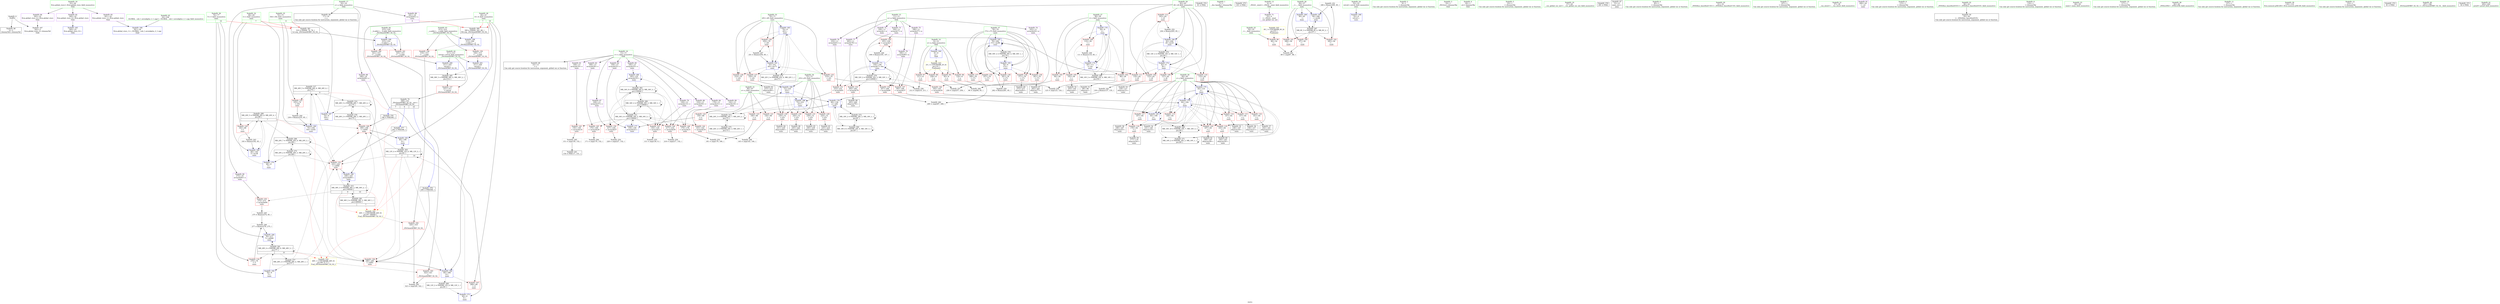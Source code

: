 digraph "SVFG" {
	label="SVFG";

	Node0x55842fb61a50 [shape=record,color=grey,label="{NodeID: 0\nNullPtr}"];
	Node0x55842fb61a50 -> Node0x55842fb8be80[style=solid];
	Node0x55842fb61a50 -> Node0x55842fb942f0[style=solid];
	Node0x55842fb90ee0 [shape=record,color=grey,label="{NodeID: 263\n323 = cmp(320, 322, )\n}"];
	Node0x55842fb94db0 [shape=record,color=blue,label="{NodeID: 180\n185\<--152\narrayidx35\<--\nmain\n}"];
	Node0x55842fb94db0 -> Node0x55842fb93150[style=dashed];
	Node0x55842fb94db0 -> Node0x55842fb94db0[style=dashed];
	Node0x55842fb94db0 -> Node0x55842fbb0dc0[style=dashed];
	Node0x55842fb8c120 [shape=record,color=red,label="{NodeID: 97\n211\<--8\n\<--n\nmain\n}"];
	Node0x55842fb8c120 -> Node0x55842fb9b100[style=solid];
	Node0x55842fb663a0 [shape=record,color=green,label="{NodeID: 14\n8\<--10\nn\<--n_field_insensitive\nGlob }"];
	Node0x55842fb663a0 -> Node0x55842fb8f7c0[style=solid];
	Node0x55842fb663a0 -> Node0x55842fb8c050[style=solid];
	Node0x55842fb663a0 -> Node0x55842fb8c120[style=solid];
	Node0x55842fb663a0 -> Node0x55842fb8c1f0[style=solid];
	Node0x55842fb663a0 -> Node0x55842fb93ff0[style=solid];
	Node0x55842fba8cc0 [shape=record,color=black,label="{NodeID: 277\nMR_28V_2 = PHI(MR_28V_4, MR_28V_1, )\npts\{77 \}\n}"];
	Node0x55842fba8cc0 -> Node0x55842fb932f0[style=dashed];
	Node0x55842fba8cc0 -> Node0x55842fb93630[style=dashed];
	Node0x55842fba8cc0 -> Node0x55842fb8f890[style=dashed];
	Node0x55842fb8fa30 [shape=record,color=blue,label="{NodeID: 194\n76\<--277\nT\<--add86\nmain\n}"];
	Node0x55842fb8fa30 -> Node0x55842fbad6c0[style=dashed];
	Node0x55842fb8cc80 [shape=record,color=red,label="{NodeID: 111\n135\<--62\n\<--i8\nmain\n}"];
	Node0x55842fb8cc80 -> Node0x55842fb99900[style=solid];
	Node0x55842fb8aef0 [shape=record,color=green,label="{NodeID: 28\n60\<--61\nS\<--S_field_insensitive\nmain\n|{|<s4>7|<s5>10}}"];
	Node0x55842fb8aef0 -> Node0x55842fb8c940[style=solid];
	Node0x55842fb8aef0 -> Node0x55842fb94800[style=solid];
	Node0x55842fb8aef0 -> Node0x55842fb95020[style=solid];
	Node0x55842fb8aef0 -> Node0x55842fb8fbd0[style=solid];
	Node0x55842fb8aef0:s4 -> Node0x55842fbce2c0[style=solid,color=red];
	Node0x55842fb8aef0:s5 -> Node0x55842fbce2c0[style=solid,color=red];
	Node0x55842fbcdbc0 [shape=record,color=black,label="{NodeID: 374\n91 = PHI()\n}"];
	Node0x55842fbad6c0 [shape=record,color=black,label="{NodeID: 291\nMR_28V_4 = PHI(MR_28V_6, MR_28V_3, )\npts\{77 \}\n|{|<s5>10}}"];
	Node0x55842fbad6c0 -> Node0x55842fb92790[style=dashed];
	Node0x55842fbad6c0 -> Node0x55842fb93970[style=dashed];
	Node0x55842fbad6c0 -> Node0x55842fb8fa30[style=dashed];
	Node0x55842fbad6c0 -> Node0x55842fba8cc0[style=dashed];
	Node0x55842fbad6c0 -> Node0x55842fbad6c0[style=dashed];
	Node0x55842fbad6c0:s5 -> Node0x55842fbb5dc0[style=dashed,color=red];
	Node0x55842fb92040 [shape=record,color=red,label="{NodeID: 125\n210\<--70\n\<--i45\nmain\n}"];
	Node0x55842fb92040 -> Node0x55842fb9b100[style=solid];
	Node0x55842fb8bb10 [shape=record,color=green,label="{NodeID: 42\n311\<--312\nretval\<--retval_field_insensitive\n_ZSt3maxIiERKT_S2_S2_\n}"];
	Node0x55842fb8bb10 -> Node0x55842fb93a40[style=solid];
	Node0x55842fb8bb10 -> Node0x55842fb8ff10[style=solid];
	Node0x55842fb8bb10 -> Node0x55842fb8ffe0[style=solid];
	Node0x55842fb92ba0 [shape=record,color=red,label="{NodeID: 139\n281\<--78\n\<--i73\nmain\n}"];
	Node0x55842fb92ba0 -> Node0x55842fb9a500[style=solid];
	Node0x55842fb8d780 [shape=record,color=black,label="{NodeID: 56\n158\<--157\nidxprom21\<--\nmain\n}"];
	Node0x55842fb93700 [shape=record,color=red,label="{NodeID: 153\n264\<--263\n\<--arrayidx78\nmain\n}"];
	Node0x55842fb93700 -> Node0x55842fb8e140[style=solid];
	Node0x55842fb8e2e0 [shape=record,color=black,label="{NodeID: 70\n308\<--331\n_ZSt3maxIiERKT_S2_S2__ret\<--\n_ZSt3maxIiERKT_S2_S2_\n|{<s0>7|<s1>9|<s2>10}}"];
	Node0x55842fb8e2e0:s0 -> Node0x55842fbcddc0[style=solid,color=blue];
	Node0x55842fb8e2e0:s1 -> Node0x55842fbcdfb0[style=solid,color=blue];
	Node0x55842fb8e2e0:s2 -> Node0x55842fbce0b0[style=solid,color=blue];
	Node0x55842fb9a500 [shape=record,color=grey,label="{NodeID: 250\n282 = Binary(281, 85, )\n}"];
	Node0x55842fb9a500 -> Node0x55842fb8fb00[style=solid];
	Node0x55842fb942f0 [shape=record,color=blue, style = dotted,label="{NodeID: 167\n342\<--3\nllvm.global_ctors_2\<--dummyVal\nGlob }"];
	Node0x55842fb8ee40 [shape=record,color=purple,label="{NodeID: 84\n178\<--13\narrayidx31\<--v\nmain\n}"];
	Node0x55842fb8ee40 -> Node0x55842fb93150[style=solid];
	Node0x55842fb67830 [shape=record,color=green,label="{NodeID: 1\n7\<--1\n__dso_handle\<--dummyObj\nGlob }"];
	Node0x55842fb91060 [shape=record,color=grey,label="{NodeID: 264\n171 = cmp(170, 152, )\n}"];
	Node0x55842fb94e80 [shape=record,color=blue,label="{NodeID: 181\n64\<--190\nj\<--\nmain\n}"];
	Node0x55842fb94e80 -> Node0x55842fb91a90[style=dashed];
	Node0x55842fb94e80 -> Node0x55842fb91b60[style=dashed];
	Node0x55842fb94e80 -> Node0x55842fb91c30[style=dashed];
	Node0x55842fb94e80 -> Node0x55842fb94e80[style=dashed];
	Node0x55842fb94e80 -> Node0x55842fbafec0[style=dashed];
	Node0x55842fb8c1f0 [shape=record,color=red,label="{NodeID: 98\n258\<--8\n\<--n\nmain\n}"];
	Node0x55842fb8c1f0 -> Node0x55842fb9af80[style=solid];
	Node0x55842fb66430 [shape=record,color=green,label="{NodeID: 15\n11\<--12\na\<--a_field_insensitive\nGlob }"];
	Node0x55842fb66430 -> Node0x55842fb8e480[style=solid];
	Node0x55842fb66430 -> Node0x55842fb8e550[style=solid];
	Node0x55842fb66430 -> Node0x55842fb8e620[style=solid];
	Node0x55842fb66430 -> Node0x55842fb8e6f0[style=solid];
	Node0x55842fb66430 -> Node0x55842fb8e7c0[style=solid];
	Node0x55842fb66430 -> Node0x55842fb8e890[style=solid];
	Node0x55842fb66430 -> Node0x55842fb8e960[style=solid];
	Node0x55842fba91c0 [shape=record,color=black,label="{NodeID: 278\nMR_30V_2 = PHI(MR_30V_4, MR_30V_1, )\npts\{79 \}\n}"];
	Node0x55842fba91c0 -> Node0x55842fb8f960[style=dashed];
	Node0x55842fb8fb00 [shape=record,color=blue,label="{NodeID: 195\n78\<--282\ni73\<--inc89\nmain\n}"];
	Node0x55842fb8fb00 -> Node0x55842fb92860[style=dashed];
	Node0x55842fb8fb00 -> Node0x55842fb92930[style=dashed];
	Node0x55842fb8fb00 -> Node0x55842fb92a00[style=dashed];
	Node0x55842fb8fb00 -> Node0x55842fb92ad0[style=dashed];
	Node0x55842fb8fb00 -> Node0x55842fb92ba0[style=dashed];
	Node0x55842fb8fb00 -> Node0x55842fb8fb00[style=dashed];
	Node0x55842fb8fb00 -> Node0x55842fba91c0[style=dashed];
	Node0x55842fb8cd50 [shape=record,color=red,label="{NodeID: 112\n203\<--62\n\<--i8\nmain\n}"];
	Node0x55842fb8cd50 -> Node0x55842fb9a800[style=solid];
	Node0x55842fb8afc0 [shape=record,color=green,label="{NodeID: 29\n62\<--63\ni8\<--i8_field_insensitive\nmain\n}"];
	Node0x55842fb8afc0 -> Node0x55842fb8ca10[style=solid];
	Node0x55842fb8afc0 -> Node0x55842fb8cae0[style=solid];
	Node0x55842fb8afc0 -> Node0x55842fb8cbb0[style=solid];
	Node0x55842fb8afc0 -> Node0x55842fb8cc80[style=solid];
	Node0x55842fb8afc0 -> Node0x55842fb8cd50[style=solid];
	Node0x55842fb8afc0 -> Node0x55842fb948d0[style=solid];
	Node0x55842fb8afc0 -> Node0x55842fb950f0[style=solid];
	Node0x55842fbcdcc0 [shape=record,color=black,label="{NodeID: 375\n101 = PHI()\n}"];
	Node0x55842fb92110 [shape=record,color=red,label="{NodeID: 126\n214\<--70\n\<--i45\nmain\n}"];
	Node0x55842fb92110 -> Node0x55842fb8dc60[style=solid];
	Node0x55842fb8bbe0 [shape=record,color=green,label="{NodeID: 43\n313\<--314\n__a.addr\<--__a.addr_field_insensitive\n_ZSt3maxIiERKT_S2_S2_\n}"];
	Node0x55842fb8bbe0 -> Node0x55842fb93b10[style=solid];
	Node0x55842fb8bbe0 -> Node0x55842fb93be0[style=solid];
	Node0x55842fb8bbe0 -> Node0x55842fb8fd70[style=solid];
	Node0x55842fb92c70 [shape=record,color=red,label="{NodeID: 140\n105\<--104\n\<--arrayidx7\nmain\n}"];
	Node0x55842fb92c70 -> Node0x55842fb9a380[style=solid];
	Node0x55842fb8d850 [shape=record,color=black,label="{NodeID: 57\n162\<--161\nidxprom23\<--\nmain\n}"];
	Node0x55842fb937d0 [shape=record,color=red,label="{NodeID: 154\n267\<--266\n\<--arrayidx80\nmain\n}"];
	Node0x55842fb937d0 -> Node0x55842fb90d60[style=solid];
	Node0x55842fb8e3b0 [shape=record,color=purple,label="{NodeID: 71\n33\<--4\n\<--_ZStL8__ioinit\n__cxx_global_var_init\n}"];
	Node0x55842fb9a680 [shape=record,color=grey,label="{NodeID: 251\n296 = Binary(295, 85, )\n}"];
	Node0x55842fb9a680 -> Node0x55842fb8fca0[style=solid];
	Node0x55842fb943f0 [shape=record,color=blue,label="{NodeID: 168\n52\<--9\nretval\<--\nmain\n}"];
	Node0x55842fb8ef10 [shape=record,color=purple,label="{NodeID: 85\n185\<--13\narrayidx35\<--v\nmain\n}"];
	Node0x55842fb8ef10 -> Node0x55842fb94db0[style=solid];
	Node0x55842fb678c0 [shape=record,color=green,label="{NodeID: 2\n9\<--1\n\<--dummyObj\nCan only get source location for instruction, argument, global var or function.}"];
	Node0x55842fb911e0 [shape=record,color=grey,label="{NodeID: 265\n151 = cmp(150, 152, )\n}"];
	Node0x55842fb911e0 -> Node0x55842fb99360[style=solid];
	Node0x55842fb94f50 [shape=record,color=blue,label="{NodeID: 182\n68\<--193\nl\<--inc38\nmain\n}"];
	Node0x55842fb94f50 -> Node0x55842fbaccc0[style=dashed];
	Node0x55842fb8c2c0 [shape=record,color=red,label="{NodeID: 99\n88\<--54\n\<--_\nmain\n}"];
	Node0x55842fb8c2c0 -> Node0x55842fb90be0[style=solid];
	Node0x55842fb664c0 [shape=record,color=green,label="{NodeID: 16\n13\<--15\nv\<--v_field_insensitive\nGlob }"];
	Node0x55842fb664c0 -> Node0x55842fb8d070[style=solid];
	Node0x55842fb664c0 -> Node0x55842fb8ea30[style=solid];
	Node0x55842fb664c0 -> Node0x55842fb8eb00[style=solid];
	Node0x55842fb664c0 -> Node0x55842fb8ebd0[style=solid];
	Node0x55842fb664c0 -> Node0x55842fb8eca0[style=solid];
	Node0x55842fb664c0 -> Node0x55842fb8ed70[style=solid];
	Node0x55842fb664c0 -> Node0x55842fb8ee40[style=solid];
	Node0x55842fb664c0 -> Node0x55842fb8ef10[style=solid];
	Node0x55842fb664c0 -> Node0x55842fb8efe0[style=solid];
	Node0x55842fb664c0 -> Node0x55842fb8f0b0[style=solid];
	Node0x55842fba96c0 [shape=record,color=black,label="{NodeID: 279\nMR_32V_2 = PHI(MR_32V_3, MR_32V_1, )\npts\{120000 \}\n}"];
	Node0x55842fba96c0 -> Node0x55842fb92c70[style=dashed];
	Node0x55842fba96c0 -> Node0x55842fb92fb0[style=dashed];
	Node0x55842fba96c0 -> Node0x55842fb93220[style=dashed];
	Node0x55842fba96c0 -> Node0x55842fb93560[style=dashed];
	Node0x55842fba96c0 -> Node0x55842fb93700[style=dashed];
	Node0x55842fba96c0 -> Node0x55842fb937d0[style=dashed];
	Node0x55842fba96c0 -> Node0x55842fb94660[style=dashed];
	Node0x55842fba96c0 -> Node0x55842fba96c0[style=dashed];
	Node0x55842fb8fbd0 [shape=record,color=blue,label="{NodeID: 196\n60\<--286\nS\<--\nmain\n}"];
	Node0x55842fb8fbd0 -> Node0x55842fb8c940[style=dashed];
	Node0x55842fb8fbd0 -> Node0x55842fba64c0[style=dashed];
	Node0x55842fb8ce20 [shape=record,color=red,label="{NodeID: 113\n140\<--64\n\<--j\nmain\n}"];
	Node0x55842fb8ce20 -> Node0x55842fb8d5e0[style=solid];
	Node0x55842fb8b090 [shape=record,color=green,label="{NodeID: 30\n64\<--65\nj\<--j_field_insensitive\nmain\n}"];
	Node0x55842fb8b090 -> Node0x55842fb8ce20[style=solid];
	Node0x55842fb8b090 -> Node0x55842fb8cef0[style=solid];
	Node0x55842fb8b090 -> Node0x55842fb8cfc0[style=solid];
	Node0x55842fb8b090 -> Node0x55842fb918f0[style=solid];
	Node0x55842fb8b090 -> Node0x55842fb919c0[style=solid];
	Node0x55842fb8b090 -> Node0x55842fb91a90[style=solid];
	Node0x55842fb8b090 -> Node0x55842fb91b60[style=solid];
	Node0x55842fb8b090 -> Node0x55842fb91c30[style=solid];
	Node0x55842fb8b090 -> Node0x55842fb949a0[style=solid];
	Node0x55842fb8b090 -> Node0x55842fb94c10[style=solid];
	Node0x55842fb8b090 -> Node0x55842fb94e80[style=solid];
	Node0x55842fbcddc0 [shape=record,color=black,label="{NodeID: 376\n196 = PHI(308, )\n}"];
	Node0x55842fbcddc0 -> Node0x55842fb932f0[style=solid];
	Node0x55842fb921e0 [shape=record,color=red,label="{NodeID: 127\n220\<--70\n\<--i45\nmain\n}"];
	Node0x55842fb921e0 -> Node0x55842fb95290[style=solid];
	Node0x55842fb8bcb0 [shape=record,color=green,label="{NodeID: 44\n315\<--316\n__b.addr\<--__b.addr_field_insensitive\n_ZSt3maxIiERKT_S2_S2_\n}"];
	Node0x55842fb8bcb0 -> Node0x55842fb93cb0[style=solid];
	Node0x55842fb8bcb0 -> Node0x55842fb93d80[style=solid];
	Node0x55842fb8bcb0 -> Node0x55842fb8fe40[style=solid];
	Node0x55842fb92d40 [shape=record,color=red,label="{NodeID: 141\n130\<--129\n\<--arrayidx13\nmain\n}"];
	Node0x55842fb92d40 -> Node0x55842fb9ac80[style=solid];
	Node0x55842fb8d920 [shape=record,color=black,label="{NodeID: 58\n168\<--167\nidxprom25\<--\nmain\n}"];
	Node0x55842fb938a0 [shape=record,color=red,label="{NodeID: 155\n274\<--273\n\<--arrayidx84\nmain\n}"];
	Node0x55842fb938a0 -> Node0x55842fb99d80[style=solid];
	Node0x55842fb8e480 [shape=record,color=purple,label="{NodeID: 72\n100\<--11\narrayidx\<--a\nmain\n}"];
	Node0x55842fb9a800 [shape=record,color=grey,label="{NodeID: 252\n204 = Binary(203, 85, )\n}"];
	Node0x55842fb9a800 -> Node0x55842fb950f0[style=solid];
	Node0x55842fb944c0 [shape=record,color=blue,label="{NodeID: 169\n56\<--85\n__\<--\nmain\n}"];
	Node0x55842fb944c0 -> Node0x55842fba5ac0[style=dashed];
	Node0x55842fb8efe0 [shape=record,color=purple,label="{NodeID: 86\n216\<--13\narrayidx50\<--v\nmain\n}"];
	Node0x55842fb8efe0 -> Node0x55842fb933c0[style=solid];
	Node0x55842fb67950 [shape=record,color=green,label="{NodeID: 3\n19\<--1\n_ZSt3cin\<--dummyObj\nGlob }"];
	Node0x55842fb91360 [shape=record,color=grey,label="{NodeID: 266\n145 = cmp(143, 144, )\n}"];
	Node0x55842fb95020 [shape=record,color=blue,label="{NodeID: 183\n60\<--199\nS\<--\nmain\n}"];
	Node0x55842fb95020 -> Node0x55842fbb12c0[style=dashed];
	Node0x55842fb8c390 [shape=record,color=red,label="{NodeID: 100\n87\<--56\n\<--__\nmain\n}"];
	Node0x55842fb8c390 -> Node0x55842fb90be0[style=solid];
	Node0x55842fb66590 [shape=record,color=green,label="{NodeID: 17\n16\<--18\ns\<--s_field_insensitive\nGlob }"];
	Node0x55842fb66590 -> Node0x55842fb8d170[style=solid];
	Node0x55842fb66590 -> Node0x55842fb8f180[style=solid];
	Node0x55842fb66590 -> Node0x55842fb8f250[style=solid];
	Node0x55842fb66590 -> Node0x55842fb8f320[style=solid];
	Node0x55842fba9bc0 [shape=record,color=black,label="{NodeID: 280\nMR_34V_2 = PHI(MR_34V_3, MR_34V_1, )\npts\{150000 \}\n}"];
	Node0x55842fba9bc0 -> Node0x55842fb92d40[style=dashed];
	Node0x55842fba9bc0 -> Node0x55842fb933c0[style=dashed];
	Node0x55842fba9bc0 -> Node0x55842fb93490[style=dashed];
	Node0x55842fba9bc0 -> Node0x55842fba9bc0[style=dashed];
	Node0x55842fba9bc0 -> Node0x55842fbb0dc0[style=dashed];
	Node0x55842fba9bc0 -> Node0x55842fbb3ac0[style=dashed];
	Node0x55842fb8fca0 [shape=record,color=blue,label="{NodeID: 197\n56\<--296\n__\<--inc94\nmain\n}"];
	Node0x55842fb8fca0 -> Node0x55842fba5ac0[style=dashed];
	Node0x55842fb8cef0 [shape=record,color=red,label="{NodeID: 114\n147\<--64\n\<--j\nmain\n}"];
	Node0x55842fb8cef0 -> Node0x55842fb8d6b0[style=solid];
	Node0x55842fb8b160 [shape=record,color=green,label="{NodeID: 31\n66\<--67\nu\<--u_field_insensitive\nmain\n}"];
	Node0x55842fb8b160 -> Node0x55842fb91d00[style=solid];
	Node0x55842fb8b160 -> Node0x55842fb91dd0[style=solid];
	Node0x55842fb8b160 -> Node0x55842fb91ea0[style=solid];
	Node0x55842fb8b160 -> Node0x55842fb94a70[style=solid];
	Node0x55842fbcdfb0 [shape=record,color=black,label="{NodeID: 377\n242 = PHI(308, )\n}"];
	Node0x55842fbcdfb0 -> Node0x55842fb93630[style=solid];
	Node0x55842fb922b0 [shape=record,color=red,label="{NodeID: 128\n250\<--70\n\<--i45\nmain\n}"];
	Node0x55842fb922b0 -> Node0x55842fb9a080[style=solid];
	Node0x55842fb8bd80 [shape=record,color=green,label="{NodeID: 45\n24\<--336\n_GLOBAL__sub_I_sevenkplus_2_1.cpp\<--_GLOBAL__sub_I_sevenkplus_2_1.cpp_field_insensitive\n}"];
	Node0x55842fb8bd80 -> Node0x55842fb941f0[style=solid];
	Node0x55842fb92e10 [shape=record,color=red,label="{NodeID: 142\n143\<--142\n\<--arrayidx16\nmain\n}"];
	Node0x55842fb92e10 -> Node0x55842fb91360[style=solid];
	Node0x55842fb8d9f0 [shape=record,color=black,label="{NodeID: 59\n177\<--176\nidxprom30\<--\nmain\n}"];
	Node0x55842fbb6b80 [shape=record,color=yellow,style=double,label="{NodeID: 322\n44V_1 = ENCHI(MR_44V_0)\npts\{61 180000 \}\nFun[_ZSt3maxIiERKT_S2_S2_]}"];
	Node0x55842fbb6b80 -> Node0x55842fb93e50[style=dashed];
	Node0x55842fb93970 [shape=record,color=red,label="{NodeID: 156\n286\<--285\n\<--call91\nmain\n}"];
	Node0x55842fb93970 -> Node0x55842fb8fbd0[style=solid];
	Node0x55842fb8e550 [shape=record,color=purple,label="{NodeID: 73\n104\<--11\narrayidx7\<--a\nmain\n}"];
	Node0x55842fb8e550 -> Node0x55842fb92c70[style=solid];
	Node0x55842fb8e550 -> Node0x55842fb94660[style=solid];
	Node0x55842fb9a980 [shape=record,color=grey,label="{NodeID: 253\n181 = cmp(179, 180, )\n}"];
	Node0x55842fb94590 [shape=record,color=blue,label="{NodeID: 170\n58\<--9\ni\<--\nmain\n}"];
	Node0x55842fb94590 -> Node0x55842fb8c600[style=dashed];
	Node0x55842fb94590 -> Node0x55842fb8c6d0[style=dashed];
	Node0x55842fb94590 -> Node0x55842fb8c7a0[style=dashed];
	Node0x55842fb94590 -> Node0x55842fb8c870[style=dashed];
	Node0x55842fb94590 -> Node0x55842fb94730[style=dashed];
	Node0x55842fb94590 -> Node0x55842fba5fc0[style=dashed];
	Node0x55842fb8f0b0 [shape=record,color=purple,label="{NodeID: 87\n226\<--13\narrayidx57\<--v\nmain\n}"];
	Node0x55842fb8f0b0 -> Node0x55842fb93490[style=solid];
	Node0x55842fb61cf0 [shape=record,color=green,label="{NodeID: 4\n20\<--1\n.str\<--dummyObj\nGlob }"];
	Node0x55842fba5ac0 [shape=record,color=black,label="{NodeID: 267\nMR_8V_3 = PHI(MR_8V_4, MR_8V_2, )\npts\{57 \}\n}"];
	Node0x55842fba5ac0 -> Node0x55842fb8c390[style=dashed];
	Node0x55842fba5ac0 -> Node0x55842fb8c460[style=dashed];
	Node0x55842fba5ac0 -> Node0x55842fb8c530[style=dashed];
	Node0x55842fba5ac0 -> Node0x55842fb8fca0[style=dashed];
	Node0x55842fb950f0 [shape=record,color=blue,label="{NodeID: 184\n62\<--204\ni8\<--inc43\nmain\n}"];
	Node0x55842fb950f0 -> Node0x55842fb8ca10[style=dashed];
	Node0x55842fb950f0 -> Node0x55842fb8cae0[style=dashed];
	Node0x55842fb950f0 -> Node0x55842fb8cbb0[style=dashed];
	Node0x55842fb950f0 -> Node0x55842fb8cc80[style=dashed];
	Node0x55842fb950f0 -> Node0x55842fb8cd50[style=dashed];
	Node0x55842fb950f0 -> Node0x55842fb950f0[style=dashed];
	Node0x55842fb950f0 -> Node0x55842fba69c0[style=dashed];
	Node0x55842fb8c460 [shape=record,color=red,label="{NodeID: 101\n288\<--56\n\<--__\nmain\n}"];
	Node0x55842fb8a6b0 [shape=record,color=green,label="{NodeID: 18\n22\<--26\nllvm.global_ctors\<--llvm.global_ctors_field_insensitive\nGlob }"];
	Node0x55842fb8a6b0 -> Node0x55842fb8f4c0[style=solid];
	Node0x55842fb8a6b0 -> Node0x55842fb8f5c0[style=solid];
	Node0x55842fb8a6b0 -> Node0x55842fb8f6c0[style=solid];
	Node0x55842fbaa8d0 [shape=record,color=black,label="{NodeID: 281\nMR_36V_2 = PHI(MR_36V_3, MR_36V_1, )\npts\{180000 \}\n|{|<s2>7}}"];
	Node0x55842fbaa8d0 -> Node0x55842fb932f0[style=dashed];
	Node0x55842fbaa8d0 -> Node0x55842fbb4ec0[style=dashed];
	Node0x55842fbaa8d0:s2 -> Node0x55842fbb6b80[style=dashed,color=red];
	Node0x55842fb8fd70 [shape=record,color=blue,label="{NodeID: 198\n313\<--309\n__a.addr\<--__a\n_ZSt3maxIiERKT_S2_S2_\n}"];
	Node0x55842fb8fd70 -> Node0x55842fb93b10[style=dashed];
	Node0x55842fb8fd70 -> Node0x55842fb93be0[style=dashed];
	Node0x55842fb8cfc0 [shape=record,color=red,label="{NodeID: 115\n157\<--64\n\<--j\nmain\n}"];
	Node0x55842fb8cfc0 -> Node0x55842fb8d780[style=solid];
	Node0x55842fb8b230 [shape=record,color=green,label="{NodeID: 32\n68\<--69\nl\<--l_field_insensitive\nmain\n|{|<s3>7}}"];
	Node0x55842fb8b230 -> Node0x55842fb91f70[style=solid];
	Node0x55842fb8b230 -> Node0x55842fb94ce0[style=solid];
	Node0x55842fb8b230 -> Node0x55842fb94f50[style=solid];
	Node0x55842fb8b230:s3 -> Node0x55842fbce5d0[style=solid,color=red];
	Node0x55842fbce0b0 [shape=record,color=black,label="{NodeID: 378\n285 = PHI(308, )\n}"];
	Node0x55842fbce0b0 -> Node0x55842fb93970[style=solid];
	Node0x55842fb92380 [shape=record,color=red,label="{NodeID: 129\n224\<--72\n\<--j53\nmain\n}"];
	Node0x55842fb92380 -> Node0x55842fb8dd30[style=solid];
	Node0x55842fb8be80 [shape=record,color=black,label="{NodeID: 46\n2\<--3\ndummyVal\<--dummyVal\n}"];
	Node0x55842fb92ee0 [shape=record,color=red,label="{NodeID: 143\n150\<--149\n\<--arrayidx19\nmain\n}"];
	Node0x55842fb92ee0 -> Node0x55842fb911e0[style=solid];
	Node0x55842fb8dac0 [shape=record,color=black,label="{NodeID: 60\n184\<--183\nidxprom34\<--\nmain\n}"];
	Node0x55842fbb6c90 [shape=record,color=yellow,style=double,label="{NodeID: 323\n2V_1 = ENCHI(MR_2V_0)\npts\{10 \}\nFun[main]}"];
	Node0x55842fbb6c90 -> Node0x55842fb8f7c0[style=dashed];
	Node0x55842fbb6c90 -> Node0x55842fb8c050[style=dashed];
	Node0x55842fbb6c90 -> Node0x55842fb8c120[style=dashed];
	Node0x55842fbb6c90 -> Node0x55842fb8c1f0[style=dashed];
	Node0x55842fb93a40 [shape=record,color=red,label="{NodeID: 157\n331\<--311\n\<--retval\n_ZSt3maxIiERKT_S2_S2_\n}"];
	Node0x55842fb93a40 -> Node0x55842fb8e2e0[style=solid];
	Node0x55842fb8e620 [shape=record,color=purple,label="{NodeID: 74\n163\<--11\narrayidx24\<--a\nmain\n}"];
	Node0x55842fb8e620 -> Node0x55842fb92fb0[style=solid];
	Node0x55842fb9ab00 [shape=record,color=grey,label="{NodeID: 254\n228 = cmp(227, 152, )\n}"];
	Node0x55842fb94660 [shape=record,color=blue,label="{NodeID: 171\n104\<--106\narrayidx7\<--dec\nmain\n}"];
	Node0x55842fb94660 -> Node0x55842fb92c70[style=dashed];
	Node0x55842fb94660 -> Node0x55842fb92fb0[style=dashed];
	Node0x55842fb94660 -> Node0x55842fb93220[style=dashed];
	Node0x55842fb94660 -> Node0x55842fb93560[style=dashed];
	Node0x55842fb94660 -> Node0x55842fb93700[style=dashed];
	Node0x55842fb94660 -> Node0x55842fb937d0[style=dashed];
	Node0x55842fb94660 -> Node0x55842fb94660[style=dashed];
	Node0x55842fb94660 -> Node0x55842fba96c0[style=dashed];
	Node0x55842fb8f180 [shape=record,color=purple,label="{NodeID: 88\n241\<--16\narrayidx65\<--s\nmain\n|{<s0>9}}"];
	Node0x55842fb8f180:s0 -> Node0x55842fbce2c0[style=solid,color=red];
	Node0x55842fb61d80 [shape=record,color=green,label="{NodeID: 5\n23\<--1\n\<--dummyObj\nCan only get source location for instruction, argument, global var or function.}"];
	Node0x55842fba5fc0 [shape=record,color=black,label="{NodeID: 268\nMR_10V_2 = PHI(MR_10V_4, MR_10V_1, )\npts\{59 \}\n}"];
	Node0x55842fba5fc0 -> Node0x55842fb94590[style=dashed];
	Node0x55842fb951c0 [shape=record,color=blue,label="{NodeID: 185\n70\<--9\ni45\<--\nmain\n}"];
	Node0x55842fb951c0 -> Node0x55842fb92040[style=dashed];
	Node0x55842fb951c0 -> Node0x55842fb92110[style=dashed];
	Node0x55842fb951c0 -> Node0x55842fb921e0[style=dashed];
	Node0x55842fb951c0 -> Node0x55842fb922b0[style=dashed];
	Node0x55842fb951c0 -> Node0x55842fb956a0[style=dashed];
	Node0x55842fb951c0 -> Node0x55842fba7dc0[style=dashed];
	Node0x55842fb8c530 [shape=record,color=red,label="{NodeID: 102\n295\<--56\n\<--__\nmain\n}"];
	Node0x55842fb8c530 -> Node0x55842fb9a680[style=solid];
	Node0x55842fb8a740 [shape=record,color=green,label="{NodeID: 19\n27\<--28\n__cxx_global_var_init\<--__cxx_global_var_init_field_insensitive\n}"];
	Node0x55842fb8fe40 [shape=record,color=blue,label="{NodeID: 199\n315\<--310\n__b.addr\<--__b\n_ZSt3maxIiERKT_S2_S2_\n}"];
	Node0x55842fb8fe40 -> Node0x55842fb93cb0[style=dashed];
	Node0x55842fb8fe40 -> Node0x55842fb93d80[style=dashed];
	Node0x55842fb918f0 [shape=record,color=red,label="{NodeID: 116\n161\<--64\n\<--j\nmain\n}"];
	Node0x55842fb918f0 -> Node0x55842fb8d850[style=solid];
	Node0x55842fb8b300 [shape=record,color=green,label="{NodeID: 33\n70\<--71\ni45\<--i45_field_insensitive\nmain\n}"];
	Node0x55842fb8b300 -> Node0x55842fb92040[style=solid];
	Node0x55842fb8b300 -> Node0x55842fb92110[style=solid];
	Node0x55842fb8b300 -> Node0x55842fb921e0[style=solid];
	Node0x55842fb8b300 -> Node0x55842fb922b0[style=solid];
	Node0x55842fb8b300 -> Node0x55842fb951c0[style=solid];
	Node0x55842fb8b300 -> Node0x55842fb956a0[style=solid];
	Node0x55842fbce1f0 [shape=record,color=black,label="{NodeID: 379\n291 = PHI()\n}"];
	Node0x55842fbaefc0 [shape=record,color=black,label="{NodeID: 296\nMR_20V_7 = PHI(MR_20V_8, MR_20V_3, )\npts\{69 \}\n}"];
	Node0x55842fbaefc0 -> Node0x55842fb93630[style=dashed];
	Node0x55842fbaefc0 -> Node0x55842fb93970[style=dashed];
	Node0x55842fbaefc0 -> Node0x55842fb94ce0[style=dashed];
	Node0x55842fbaefc0 -> Node0x55842fba78c0[style=dashed];
	Node0x55842fbaefc0 -> Node0x55842fbaefc0[style=dashed];
	Node0x55842fb92450 [shape=record,color=red,label="{NodeID: 130\n230\<--72\n\<--j53\nmain\n}"];
	Node0x55842fb92450 -> Node0x55842fb8de00[style=solid];
	Node0x55842fb8bf80 [shape=record,color=black,label="{NodeID: 47\n51\<--9\nmain_ret\<--\nmain\n}"];
	Node0x55842fb92fb0 [shape=record,color=red,label="{NodeID: 144\n164\<--163\n\<--arrayidx24\nmain\n}"];
	Node0x55842fb92fb0 -> Node0x55842fb94c10[style=solid];
	Node0x55842fb8db90 [shape=record,color=black,label="{NodeID: 61\n188\<--187\nidxprom36\<--\nmain\n}"];
	Node0x55842fb99360 [shape=record,color=black,label="{NodeID: 241\n154 = PHI(117, 151, )\n}"];
	Node0x55842fb93b10 [shape=record,color=red,label="{NodeID: 158\n319\<--313\n\<--__a.addr\n_ZSt3maxIiERKT_S2_S2_\n}"];
	Node0x55842fb93b10 -> Node0x55842fb93e50[style=solid];
	Node0x55842fb8e6f0 [shape=record,color=purple,label="{NodeID: 75\n189\<--11\narrayidx37\<--a\nmain\n}"];
	Node0x55842fb8e6f0 -> Node0x55842fb93220[style=solid];
	Node0x55842fb9ac80 [shape=record,color=grey,label="{NodeID: 255\n131 = cmp(130, 9, )\n}"];
	Node0x55842fb94730 [shape=record,color=blue,label="{NodeID: 172\n58\<--111\ni\<--inc\nmain\n}"];
	Node0x55842fb94730 -> Node0x55842fb8c600[style=dashed];
	Node0x55842fb94730 -> Node0x55842fb8c6d0[style=dashed];
	Node0x55842fb94730 -> Node0x55842fb8c7a0[style=dashed];
	Node0x55842fb94730 -> Node0x55842fb8c870[style=dashed];
	Node0x55842fb94730 -> Node0x55842fb94730[style=dashed];
	Node0x55842fb94730 -> Node0x55842fba5fc0[style=dashed];
	Node0x55842fb8f250 [shape=record,color=purple,label="{NodeID: 89\n246\<--16\narrayidx68\<--s\nmain\n}"];
	Node0x55842fb8f250 -> Node0x55842fb955d0[style=solid];
	Node0x55842fb61e10 [shape=record,color=green,label="{NodeID: 6\n85\<--1\n\<--dummyObj\nCan only get source location for instruction, argument, global var or function.}"];
	Node0x55842fba64c0 [shape=record,color=black,label="{NodeID: 269\nMR_12V_2 = PHI(MR_12V_8, MR_12V_1, )\npts\{61 \}\n}"];
	Node0x55842fba64c0 -> Node0x55842fb94800[style=dashed];
	Node0x55842fb95290 [shape=record,color=blue,label="{NodeID: 186\n72\<--220\nj53\<--\nmain\n}"];
	Node0x55842fb95290 -> Node0x55842fb92380[style=dashed];
	Node0x55842fb95290 -> Node0x55842fb92450[style=dashed];
	Node0x55842fb95290 -> Node0x55842fb92520[style=dashed];
	Node0x55842fb95290 -> Node0x55842fb925f0[style=dashed];
	Node0x55842fb95290 -> Node0x55842fb95430[style=dashed];
	Node0x55842fb95290 -> Node0x55842fbb44c0[style=dashed];
	Node0x55842fb8c600 [shape=record,color=red,label="{NodeID: 103\n94\<--58\n\<--i\nmain\n}"];
	Node0x55842fb8c600 -> Node0x55842fb90a60[style=solid];
	Node0x55842fb8a810 [shape=record,color=green,label="{NodeID: 20\n31\<--32\n_ZNSt8ios_base4InitC1Ev\<--_ZNSt8ios_base4InitC1Ev_field_insensitive\n}"];
	Node0x55842fb8ff10 [shape=record,color=blue,label="{NodeID: 200\n311\<--325\nretval\<--\n_ZSt3maxIiERKT_S2_S2_\n}"];
	Node0x55842fb8ff10 -> Node0x55842fbab8c0[style=dashed];
	Node0x55842fb919c0 [shape=record,color=red,label="{NodeID: 117\n167\<--64\n\<--j\nmain\n}"];
	Node0x55842fb919c0 -> Node0x55842fb8d920[style=solid];
	Node0x55842fb8b3d0 [shape=record,color=green,label="{NodeID: 34\n72\<--73\nj53\<--j53_field_insensitive\nmain\n}"];
	Node0x55842fb8b3d0 -> Node0x55842fb92380[style=solid];
	Node0x55842fb8b3d0 -> Node0x55842fb92450[style=solid];
	Node0x55842fb8b3d0 -> Node0x55842fb92520[style=solid];
	Node0x55842fb8b3d0 -> Node0x55842fb925f0[style=solid];
	Node0x55842fb8b3d0 -> Node0x55842fb95290[style=solid];
	Node0x55842fb8b3d0 -> Node0x55842fb95430[style=solid];
	Node0x55842fbce2c0 [shape=record,color=black,label="{NodeID: 380\n309 = PHI(60, 241, 60, )\n0th arg _ZSt3maxIiERKT_S2_S2_ }"];
	Node0x55842fbce2c0 -> Node0x55842fb8fd70[style=solid];
	Node0x55842fb92520 [shape=record,color=red,label="{NodeID: 131\n239\<--72\n\<--j53\nmain\n}"];
	Node0x55842fb92520 -> Node0x55842fb8ded0[style=solid];
	Node0x55842fb8d070 [shape=record,color=black,label="{NodeID: 48\n14\<--13\n\<--v\nCan only get source location for instruction, argument, global var or function.}"];
	Node0x55842fbb3ac0 [shape=record,color=black,label="{NodeID: 311\nMR_34V_4 = PHI(MR_34V_5, MR_34V_3, )\npts\{150000 \}\n}"];
	Node0x55842fbb3ac0 -> Node0x55842fb92d40[style=dashed];
	Node0x55842fbb3ac0 -> Node0x55842fb92e10[style=dashed];
	Node0x55842fbb3ac0 -> Node0x55842fb92ee0[style=dashed];
	Node0x55842fbb3ac0 -> Node0x55842fb93080[style=dashed];
	Node0x55842fbb3ac0 -> Node0x55842fb93150[style=dashed];
	Node0x55842fbb3ac0 -> Node0x55842fb933c0[style=dashed];
	Node0x55842fbb3ac0 -> Node0x55842fb93490[style=dashed];
	Node0x55842fbb3ac0 -> Node0x55842fb94b40[style=dashed];
	Node0x55842fbb3ac0 -> Node0x55842fb94db0[style=dashed];
	Node0x55842fbb3ac0 -> Node0x55842fba9bc0[style=dashed];
	Node0x55842fbb3ac0 -> Node0x55842fbb0dc0[style=dashed];
	Node0x55842fbb3ac0 -> Node0x55842fbb3ac0[style=dashed];
	Node0x55842fb93080 [shape=record,color=red,label="{NodeID: 145\n170\<--169\n\<--arrayidx26\nmain\n}"];
	Node0x55842fb93080 -> Node0x55842fb91060[style=solid];
	Node0x55842fb8dc60 [shape=record,color=black,label="{NodeID: 62\n215\<--214\nidxprom49\<--\nmain\n}"];
	Node0x55842fbb6e80 [shape=record,color=yellow,style=double,label="{NodeID: 325\n6V_1 = ENCHI(MR_6V_0)\npts\{55 \}\nFun[main]}"];
	Node0x55842fbb6e80 -> Node0x55842fb8c2c0[style=dashed];
	Node0x55842fb99900 [shape=record,color=grey,label="{NodeID: 242\n136 = Binary(137, 135, )\n}"];
	Node0x55842fb99900 -> Node0x55842fb94a70[style=solid];
	Node0x55842fb93be0 [shape=record,color=red,label="{NodeID: 159\n328\<--313\n\<--__a.addr\n_ZSt3maxIiERKT_S2_S2_\n}"];
	Node0x55842fb93be0 -> Node0x55842fb8ffe0[style=solid];
	Node0x55842fb8e7c0 [shape=record,color=purple,label="{NodeID: 76\n232\<--11\narrayidx61\<--a\nmain\n}"];
	Node0x55842fb8e7c0 -> Node0x55842fb93560[style=solid];
	Node0x55842fb9ae00 [shape=record,color=grey,label="{NodeID: 256\n125 = cmp(123, 124, )\n}"];
	Node0x55842fb94800 [shape=record,color=blue,label="{NodeID: 173\n60\<--9\nS\<--\nmain\n}"];
	Node0x55842fb94800 -> Node0x55842fbb12c0[style=dashed];
	Node0x55842fb8f320 [shape=record,color=purple,label="{NodeID: 90\n273\<--16\narrayidx84\<--s\nmain\n}"];
	Node0x55842fb8f320 -> Node0x55842fb938a0[style=solid];
	Node0x55842fb61ea0 [shape=record,color=green,label="{NodeID: 7\n107\<--1\n\<--dummyObj\nCan only get source location for instruction, argument, global var or function.}"];
	Node0x55842fba69c0 [shape=record,color=black,label="{NodeID: 270\nMR_14V_2 = PHI(MR_14V_4, MR_14V_1, )\npts\{63 \}\n}"];
	Node0x55842fba69c0 -> Node0x55842fb948d0[style=dashed];
	Node0x55842fb95360 [shape=record,color=blue,label="{NodeID: 187\n74\<--9\nl54\<--\nmain\n}"];
	Node0x55842fb95360 -> Node0x55842fbb58c0[style=dashed];
	Node0x55842fb8c6d0 [shape=record,color=red,label="{NodeID: 104\n98\<--58\n\<--i\nmain\n}"];
	Node0x55842fb8c6d0 -> Node0x55842fb8d370[style=solid];
	Node0x55842fb8a8e0 [shape=record,color=green,label="{NodeID: 21\n37\<--38\n__cxa_atexit\<--__cxa_atexit_field_insensitive\n}"];
	Node0x55842fb8ffe0 [shape=record,color=blue,label="{NodeID: 201\n311\<--328\nretval\<--\n_ZSt3maxIiERKT_S2_S2_\n}"];
	Node0x55842fb8ffe0 -> Node0x55842fbab8c0[style=dashed];
	Node0x55842fb91a90 [shape=record,color=red,label="{NodeID: 118\n176\<--64\n\<--j\nmain\n}"];
	Node0x55842fb91a90 -> Node0x55842fb8d9f0[style=solid];
	Node0x55842fb8b4a0 [shape=record,color=green,label="{NodeID: 35\n74\<--75\nl54\<--l54_field_insensitive\nmain\n|{|<s3>9}}"];
	Node0x55842fb8b4a0 -> Node0x55842fb926c0[style=solid];
	Node0x55842fb8b4a0 -> Node0x55842fb95360[style=solid];
	Node0x55842fb8b4a0 -> Node0x55842fb95500[style=solid];
	Node0x55842fb8b4a0:s3 -> Node0x55842fbce5d0[style=solid,color=red];
	Node0x55842fbce5d0 [shape=record,color=black,label="{NodeID: 381\n310 = PHI(68, 74, 76, )\n1st arg _ZSt3maxIiERKT_S2_S2_ }"];
	Node0x55842fbce5d0 -> Node0x55842fb8fe40[style=solid];
	Node0x55842fb925f0 [shape=record,color=red,label="{NodeID: 132\n244\<--72\n\<--j53\nmain\n}"];
	Node0x55842fb925f0 -> Node0x55842fb8dfa0[style=solid];
	Node0x55842fb8d170 [shape=record,color=black,label="{NodeID: 49\n17\<--16\n\<--s\nCan only get source location for instruction, argument, global var or function.}"];
	Node0x55842fb93150 [shape=record,color=red,label="{NodeID: 146\n179\<--178\n\<--arrayidx31\nmain\n}"];
	Node0x55842fb93150 -> Node0x55842fb9a980[style=solid];
	Node0x55842fb8dd30 [shape=record,color=black,label="{NodeID: 63\n225\<--224\nidxprom56\<--\nmain\n}"];
	Node0x55842fb99a80 [shape=record,color=grey,label="{NodeID: 243\n193 = Binary(192, 85, )\n}"];
	Node0x55842fb99a80 -> Node0x55842fb94f50[style=solid];
	Node0x55842fb93cb0 [shape=record,color=red,label="{NodeID: 160\n321\<--315\n\<--__b.addr\n_ZSt3maxIiERKT_S2_S2_\n}"];
	Node0x55842fb93cb0 -> Node0x55842fb93f20[style=solid];
	Node0x55842fb8e890 [shape=record,color=purple,label="{NodeID: 77\n263\<--11\narrayidx78\<--a\nmain\n}"];
	Node0x55842fb8e890 -> Node0x55842fb93700[style=solid];
	Node0x55842fb9af80 [shape=record,color=grey,label="{NodeID: 257\n259 = cmp(257, 258, )\n}"];
	Node0x55842fb948d0 [shape=record,color=blue,label="{NodeID: 174\n62\<--9\ni8\<--\nmain\n}"];
	Node0x55842fb948d0 -> Node0x55842fb8ca10[style=dashed];
	Node0x55842fb948d0 -> Node0x55842fb8cae0[style=dashed];
	Node0x55842fb948d0 -> Node0x55842fb8cbb0[style=dashed];
	Node0x55842fb948d0 -> Node0x55842fb8cc80[style=dashed];
	Node0x55842fb948d0 -> Node0x55842fb8cd50[style=dashed];
	Node0x55842fb948d0 -> Node0x55842fb950f0[style=dashed];
	Node0x55842fb948d0 -> Node0x55842fba69c0[style=dashed];
	Node0x55842fb8f3f0 [shape=record,color=purple,label="{NodeID: 91\n290\<--20\n\<--.str\nmain\n}"];
	Node0x55842fb654f0 [shape=record,color=green,label="{NodeID: 8\n115\<--1\n\<--dummyObj\nCan only get source location for instruction, argument, global var or function.}"];
	Node0x55842fba6ec0 [shape=record,color=black,label="{NodeID: 271\nMR_16V_2 = PHI(MR_16V_3, MR_16V_1, )\npts\{65 \}\n}"];
	Node0x55842fba6ec0 -> Node0x55842fb949a0[style=dashed];
	Node0x55842fba6ec0 -> Node0x55842fba6ec0[style=dashed];
	Node0x55842fba6ec0 -> Node0x55842fbafec0[style=dashed];
	Node0x55842fb95430 [shape=record,color=blue,label="{NodeID: 188\n72\<--233\nj53\<--\nmain\n}"];
	Node0x55842fb95430 -> Node0x55842fb92380[style=dashed];
	Node0x55842fb95430 -> Node0x55842fb92450[style=dashed];
	Node0x55842fb95430 -> Node0x55842fb92520[style=dashed];
	Node0x55842fb95430 -> Node0x55842fb925f0[style=dashed];
	Node0x55842fb95430 -> Node0x55842fb95430[style=dashed];
	Node0x55842fb95430 -> Node0x55842fbb44c0[style=dashed];
	Node0x55842fb8c7a0 [shape=record,color=red,label="{NodeID: 105\n102\<--58\n\<--i\nmain\n}"];
	Node0x55842fb8c7a0 -> Node0x55842fb8d440[style=solid];
	Node0x55842fb8a9b0 [shape=record,color=green,label="{NodeID: 22\n36\<--42\n_ZNSt8ios_base4InitD1Ev\<--_ZNSt8ios_base4InitD1Ev_field_insensitive\n}"];
	Node0x55842fb8a9b0 -> Node0x55842fb8d270[style=solid];
	Node0x55842fbab8c0 [shape=record,color=black,label="{NodeID: 285\nMR_38V_3 = PHI(MR_38V_4, MR_38V_2, )\npts\{312 \}\n}"];
	Node0x55842fbab8c0 -> Node0x55842fb93a40[style=dashed];
	Node0x55842fb91b60 [shape=record,color=red,label="{NodeID: 119\n183\<--64\n\<--j\nmain\n}"];
	Node0x55842fb91b60 -> Node0x55842fb8dac0[style=solid];
	Node0x55842fb8b570 [shape=record,color=green,label="{NodeID: 36\n76\<--77\nT\<--T_field_insensitive\nmain\n|{|<s3>10}}"];
	Node0x55842fb8b570 -> Node0x55842fb92790[style=solid];
	Node0x55842fb8b570 -> Node0x55842fb8f890[style=solid];
	Node0x55842fb8b570 -> Node0x55842fb8fa30[style=solid];
	Node0x55842fb8b570:s3 -> Node0x55842fbce5d0[style=solid,color=red];
	Node0x55842fbafec0 [shape=record,color=black,label="{NodeID: 299\nMR_16V_10 = PHI(MR_16V_7, MR_16V_3, )\npts\{65 \}\n}"];
	Node0x55842fbafec0 -> Node0x55842fb949a0[style=dashed];
	Node0x55842fbafec0 -> Node0x55842fba6ec0[style=dashed];
	Node0x55842fbafec0 -> Node0x55842fbafec0[style=dashed];
	Node0x55842fb926c0 [shape=record,color=red,label="{NodeID: 133\n235\<--74\n\<--l54\nmain\n}"];
	Node0x55842fb926c0 -> Node0x55842fb99c00[style=solid];
	Node0x55842fb8d270 [shape=record,color=black,label="{NodeID: 50\n35\<--36\n\<--_ZNSt8ios_base4InitD1Ev\nCan only get source location for instruction, argument, global var or function.}"];
	Node0x55842fbb44c0 [shape=record,color=black,label="{NodeID: 313\nMR_24V_3 = PHI(MR_24V_7, MR_24V_2, )\npts\{73 \}\n}"];
	Node0x55842fbb44c0 -> Node0x55842fb95290[style=dashed];
	Node0x55842fbb44c0 -> Node0x55842fba82c0[style=dashed];
	Node0x55842fbb44c0 -> Node0x55842fbb44c0[style=dashed];
	Node0x55842fb93220 [shape=record,color=red,label="{NodeID: 147\n190\<--189\n\<--arrayidx37\nmain\n}"];
	Node0x55842fb93220 -> Node0x55842fb94e80[style=solid];
	Node0x55842fb8de00 [shape=record,color=black,label="{NodeID: 64\n231\<--230\nidxprom60\<--\nmain\n}"];
	Node0x55842fb99c00 [shape=record,color=grey,label="{NodeID: 244\n236 = Binary(235, 85, )\n}"];
	Node0x55842fb99c00 -> Node0x55842fb95500[style=solid];
	Node0x55842fb93d80 [shape=record,color=red,label="{NodeID: 161\n325\<--315\n\<--__b.addr\n_ZSt3maxIiERKT_S2_S2_\n}"];
	Node0x55842fb93d80 -> Node0x55842fb8ff10[style=solid];
	Node0x55842fb8e960 [shape=record,color=purple,label="{NodeID: 78\n266\<--11\narrayidx80\<--a\nmain\n}"];
	Node0x55842fb8e960 -> Node0x55842fb937d0[style=solid];
	Node0x55842fb9b100 [shape=record,color=grey,label="{NodeID: 258\n212 = cmp(210, 211, )\n}"];
	Node0x55842fb949a0 [shape=record,color=blue,label="{NodeID: 175\n64\<--133\nj\<--\nmain\n}"];
	Node0x55842fb949a0 -> Node0x55842fb8ce20[style=dashed];
	Node0x55842fb949a0 -> Node0x55842fb8cef0[style=dashed];
	Node0x55842fb949a0 -> Node0x55842fb8cfc0[style=dashed];
	Node0x55842fb949a0 -> Node0x55842fb918f0[style=dashed];
	Node0x55842fb949a0 -> Node0x55842fb919c0[style=dashed];
	Node0x55842fb949a0 -> Node0x55842fb91a90[style=dashed];
	Node0x55842fb949a0 -> Node0x55842fb91b60[style=dashed];
	Node0x55842fb949a0 -> Node0x55842fb91c30[style=dashed];
	Node0x55842fb949a0 -> Node0x55842fb949a0[style=dashed];
	Node0x55842fb949a0 -> Node0x55842fb94c10[style=dashed];
	Node0x55842fb949a0 -> Node0x55842fb94e80[style=dashed];
	Node0x55842fb949a0 -> Node0x55842fba6ec0[style=dashed];
	Node0x55842fb949a0 -> Node0x55842fbafec0[style=dashed];
	Node0x55842fb8f4c0 [shape=record,color=purple,label="{NodeID: 92\n340\<--22\nllvm.global_ctors_0\<--llvm.global_ctors\nGlob }"];
	Node0x55842fb8f4c0 -> Node0x55842fb940f0[style=solid];
	Node0x55842fb65580 [shape=record,color=green,label="{NodeID: 9\n116\<--1\n\<--dummyObj\nCan only get source location for instruction, argument, global var or function.}"];
	Node0x55842fba73c0 [shape=record,color=black,label="{NodeID: 272\nMR_18V_2 = PHI(MR_18V_3, MR_18V_1, )\npts\{67 \}\n}"];
	Node0x55842fba73c0 -> Node0x55842fb94a70[style=dashed];
	Node0x55842fba73c0 -> Node0x55842fba73c0[style=dashed];
	Node0x55842fba73c0 -> Node0x55842fbb03c0[style=dashed];
	Node0x55842fb95500 [shape=record,color=blue,label="{NodeID: 189\n74\<--236\nl54\<--inc62\nmain\n}"];
	Node0x55842fb95500 -> Node0x55842fbb58c0[style=dashed];
	Node0x55842fb8c870 [shape=record,color=red,label="{NodeID: 106\n110\<--58\n\<--i\nmain\n}"];
	Node0x55842fb8c870 -> Node0x55842fb9a200[style=solid];
	Node0x55842fb8aab0 [shape=record,color=green,label="{NodeID: 23\n49\<--50\nmain\<--main_field_insensitive\n}"];
	Node0x55842fb91c30 [shape=record,color=red,label="{NodeID: 120\n187\<--64\n\<--j\nmain\n}"];
	Node0x55842fb91c30 -> Node0x55842fb8db90[style=solid];
	Node0x55842fb8b640 [shape=record,color=green,label="{NodeID: 37\n78\<--79\ni73\<--i73_field_insensitive\nmain\n}"];
	Node0x55842fb8b640 -> Node0x55842fb92860[style=solid];
	Node0x55842fb8b640 -> Node0x55842fb92930[style=solid];
	Node0x55842fb8b640 -> Node0x55842fb92a00[style=solid];
	Node0x55842fb8b640 -> Node0x55842fb92ad0[style=solid];
	Node0x55842fb8b640 -> Node0x55842fb92ba0[style=solid];
	Node0x55842fb8b640 -> Node0x55842fb8f960[style=solid];
	Node0x55842fb8b640 -> Node0x55842fb8fb00[style=solid];
	Node0x55842fbb03c0 [shape=record,color=black,label="{NodeID: 300\nMR_18V_6 = PHI(MR_18V_4, MR_18V_3, )\npts\{67 \}\n}"];
	Node0x55842fbb03c0 -> Node0x55842fb94a70[style=dashed];
	Node0x55842fbb03c0 -> Node0x55842fba73c0[style=dashed];
	Node0x55842fbb03c0 -> Node0x55842fbb03c0[style=dashed];
	Node0x55842fb92790 [shape=record,color=red,label="{NodeID: 134\n276\<--76\n\<--T\nmain\n}"];
	Node0x55842fb92790 -> Node0x55842fb99f00[style=solid];
	Node0x55842fb8d370 [shape=record,color=black,label="{NodeID: 51\n99\<--98\nidxprom\<--\nmain\n}"];
	Node0x55842fbb49c0 [shape=record,color=black,label="{NodeID: 314\nMR_26V_3 = PHI(MR_26V_7, MR_26V_2, )\npts\{75 \}\n}"];
	Node0x55842fbb49c0 -> Node0x55842fb93970[style=dashed];
	Node0x55842fbb49c0 -> Node0x55842fb95360[style=dashed];
	Node0x55842fbb49c0 -> Node0x55842fba87c0[style=dashed];
	Node0x55842fbb49c0 -> Node0x55842fbb49c0[style=dashed];
	Node0x55842fb932f0 [shape=record,color=red,label="{NodeID: 148\n199\<--196\n\<--call40\nmain\n}"];
	Node0x55842fb932f0 -> Node0x55842fb95020[style=solid];
	Node0x55842fb8ded0 [shape=record,color=black,label="{NodeID: 65\n240\<--239\nidxprom64\<--\nmain\n}"];
	Node0x55842fb99d80 [shape=record,color=grey,label="{NodeID: 245\n275 = Binary(274, 85, )\n}"];
	Node0x55842fb99d80 -> Node0x55842fb99f00[style=solid];
	Node0x55842fb93e50 [shape=record,color=red,label="{NodeID: 162\n320\<--319\n\<--\n_ZSt3maxIiERKT_S2_S2_\n}"];
	Node0x55842fb93e50 -> Node0x55842fb90ee0[style=solid];
	Node0x55842fb8ea30 [shape=record,color=purple,label="{NodeID: 79\n129\<--13\narrayidx13\<--v\nmain\n}"];
	Node0x55842fb8ea30 -> Node0x55842fb92d40[style=solid];
	Node0x55842fb908e0 [shape=record,color=grey,label="{NodeID: 259\n218 = cmp(217, 152, )\n}"];
	Node0x55842fb94a70 [shape=record,color=blue,label="{NodeID: 176\n66\<--136\nu\<--add\nmain\n}"];
	Node0x55842fb94a70 -> Node0x55842fb91d00[style=dashed];
	Node0x55842fb94a70 -> Node0x55842fb91dd0[style=dashed];
	Node0x55842fb94a70 -> Node0x55842fb91ea0[style=dashed];
	Node0x55842fb94a70 -> Node0x55842fb94a70[style=dashed];
	Node0x55842fb94a70 -> Node0x55842fba73c0[style=dashed];
	Node0x55842fb94a70 -> Node0x55842fbb03c0[style=dashed];
	Node0x55842fb8f5c0 [shape=record,color=purple,label="{NodeID: 93\n341\<--22\nllvm.global_ctors_1\<--llvm.global_ctors\nGlob }"];
	Node0x55842fb8f5c0 -> Node0x55842fb941f0[style=solid];
	Node0x55842fb65610 [shape=record,color=green,label="{NodeID: 10\n117\<--1\n\<--dummyObj\nCan only get source location for instruction, argument, global var or function.}"];
	Node0x55842fba78c0 [shape=record,color=black,label="{NodeID: 273\nMR_20V_2 = PHI(MR_20V_3, MR_20V_1, )\npts\{69 \}\n}"];
	Node0x55842fba78c0 -> Node0x55842fb93630[style=dashed];
	Node0x55842fba78c0 -> Node0x55842fb93970[style=dashed];
	Node0x55842fba78c0 -> Node0x55842fb94ce0[style=dashed];
	Node0x55842fba78c0 -> Node0x55842fba78c0[style=dashed];
	Node0x55842fba78c0 -> Node0x55842fbaefc0[style=dashed];
	Node0x55842fb955d0 [shape=record,color=blue,label="{NodeID: 190\n246\<--243\narrayidx68\<--\nmain\n}"];
	Node0x55842fb955d0 -> Node0x55842fbb4ec0[style=dashed];
	Node0x55842fb8c940 [shape=record,color=red,label="{NodeID: 107\n289\<--60\n\<--S\nmain\n}"];
	Node0x55842fb8abb0 [shape=record,color=green,label="{NodeID: 24\n52\<--53\nretval\<--retval_field_insensitive\nmain\n}"];
	Node0x55842fb8abb0 -> Node0x55842fb943f0[style=solid];
	Node0x55842fb91d00 [shape=record,color=red,label="{NodeID: 121\n144\<--66\n\<--u\nmain\n}"];
	Node0x55842fb91d00 -> Node0x55842fb91360[style=solid];
	Node0x55842fb8b710 [shape=record,color=green,label="{NodeID: 38\n82\<--83\n_ZNSirsERi\<--_ZNSirsERi_field_insensitive\n}"];
	Node0x55842fb92860 [shape=record,color=red,label="{NodeID: 135\n257\<--78\n\<--i73\nmain\n}"];
	Node0x55842fb92860 -> Node0x55842fb9af80[style=solid];
	Node0x55842fb8d440 [shape=record,color=black,label="{NodeID: 52\n103\<--102\nidxprom6\<--\nmain\n}"];
	Node0x55842fbb4ec0 [shape=record,color=black,label="{NodeID: 315\nMR_36V_3 = PHI(MR_36V_5, MR_36V_2, )\npts\{180000 \}\n|{|<s6>9|<s7>10}}"];
	Node0x55842fbb4ec0 -> Node0x55842fb93630[style=dashed];
	Node0x55842fbb4ec0 -> Node0x55842fb938a0[style=dashed];
	Node0x55842fbb4ec0 -> Node0x55842fb93970[style=dashed];
	Node0x55842fbb4ec0 -> Node0x55842fb955d0[style=dashed];
	Node0x55842fbb4ec0 -> Node0x55842fbaa8d0[style=dashed];
	Node0x55842fbb4ec0 -> Node0x55842fbb4ec0[style=dashed];
	Node0x55842fbb4ec0:s6 -> Node0x55842fbb6b80[style=dashed,color=red];
	Node0x55842fbb4ec0:s7 -> Node0x55842fbb6b80[style=dashed,color=red];
	Node0x55842fb933c0 [shape=record,color=red,label="{NodeID: 149\n217\<--216\n\<--arrayidx50\nmain\n}"];
	Node0x55842fb933c0 -> Node0x55842fb908e0[style=solid];
	Node0x55842fb8dfa0 [shape=record,color=black,label="{NodeID: 66\n245\<--244\nidxprom67\<--\nmain\n}"];
	Node0x55842fb99f00 [shape=record,color=grey,label="{NodeID: 246\n277 = Binary(276, 275, )\n}"];
	Node0x55842fb99f00 -> Node0x55842fb8fa30[style=solid];
	Node0x55842fb93f20 [shape=record,color=red,label="{NodeID: 163\n322\<--321\n\<--\n_ZSt3maxIiERKT_S2_S2_\n}"];
	Node0x55842fb93f20 -> Node0x55842fb90ee0[style=solid];
	Node0x55842fb8eb00 [shape=record,color=purple,label="{NodeID: 80\n142\<--13\narrayidx16\<--v\nmain\n}"];
	Node0x55842fb8eb00 -> Node0x55842fb92e10[style=solid];
	Node0x55842fb90a60 [shape=record,color=grey,label="{NodeID: 260\n96 = cmp(94, 95, )\n}"];
	Node0x55842fb94b40 [shape=record,color=blue,label="{NodeID: 177\n159\<--156\narrayidx22\<--\nmain\n}"];
	Node0x55842fb94b40 -> Node0x55842fbb3ac0[style=dashed];
	Node0x55842fb8f6c0 [shape=record,color=purple,label="{NodeID: 94\n342\<--22\nllvm.global_ctors_2\<--llvm.global_ctors\nGlob }"];
	Node0x55842fb8f6c0 -> Node0x55842fb942f0[style=solid];
	Node0x55842fb656a0 [shape=record,color=green,label="{NodeID: 11\n137\<--1\n\<--dummyObj\nCan only get source location for instruction, argument, global var or function.}"];
	Node0x55842fba7dc0 [shape=record,color=black,label="{NodeID: 274\nMR_22V_2 = PHI(MR_22V_4, MR_22V_1, )\npts\{71 \}\n}"];
	Node0x55842fba7dc0 -> Node0x55842fb951c0[style=dashed];
	Node0x55842fb956a0 [shape=record,color=blue,label="{NodeID: 191\n70\<--251\ni45\<--inc71\nmain\n}"];
	Node0x55842fb956a0 -> Node0x55842fb92040[style=dashed];
	Node0x55842fb956a0 -> Node0x55842fb92110[style=dashed];
	Node0x55842fb956a0 -> Node0x55842fb921e0[style=dashed];
	Node0x55842fb956a0 -> Node0x55842fb922b0[style=dashed];
	Node0x55842fb956a0 -> Node0x55842fb956a0[style=dashed];
	Node0x55842fb956a0 -> Node0x55842fba7dc0[style=dashed];
	Node0x55842fb8ca10 [shape=record,color=red,label="{NodeID: 108\n123\<--62\n\<--i8\nmain\n}"];
	Node0x55842fb8ca10 -> Node0x55842fb9ae00[style=solid];
	Node0x55842fb8ac80 [shape=record,color=green,label="{NodeID: 25\n54\<--55\n_\<--__field_insensitive\nmain\n}"];
	Node0x55842fb8ac80 -> Node0x55842fb8c2c0[style=solid];
	Node0x55842fb91dd0 [shape=record,color=red,label="{NodeID: 122\n156\<--66\n\<--u\nmain\n}"];
	Node0x55842fb91dd0 -> Node0x55842fb94b40[style=solid];
	Node0x55842fb8b810 [shape=record,color=green,label="{NodeID: 39\n118\<--119\nllvm.memset.p0i8.i64\<--llvm.memset.p0i8.i64_field_insensitive\n}"];
	Node0x55842fbb0dc0 [shape=record,color=black,label="{NodeID: 302\nMR_34V_9 = PHI(MR_34V_6, MR_34V_3, )\npts\{150000 \}\n}"];
	Node0x55842fbb0dc0 -> Node0x55842fb92d40[style=dashed];
	Node0x55842fbb0dc0 -> Node0x55842fb933c0[style=dashed];
	Node0x55842fbb0dc0 -> Node0x55842fb93490[style=dashed];
	Node0x55842fbb0dc0 -> Node0x55842fba9bc0[style=dashed];
	Node0x55842fbb0dc0 -> Node0x55842fbb0dc0[style=dashed];
	Node0x55842fbb0dc0 -> Node0x55842fbb3ac0[style=dashed];
	Node0x55842fb92930 [shape=record,color=red,label="{NodeID: 136\n261\<--78\n\<--i73\nmain\n}"];
	Node0x55842fb92930 -> Node0x55842fb8e070[style=solid];
	Node0x55842fb8d510 [shape=record,color=black,label="{NodeID: 53\n128\<--127\nidxprom12\<--\nmain\n}"];
	Node0x55842fb93490 [shape=record,color=red,label="{NodeID: 150\n227\<--226\n\<--arrayidx57\nmain\n}"];
	Node0x55842fb93490 -> Node0x55842fb9ab00[style=solid];
	Node0x55842fb8e070 [shape=record,color=black,label="{NodeID: 67\n262\<--261\nidxprom77\<--\nmain\n}"];
	Node0x55842fb9a080 [shape=record,color=grey,label="{NodeID: 247\n251 = Binary(250, 85, )\n}"];
	Node0x55842fb9a080 -> Node0x55842fb956a0[style=solid];
	Node0x55842fb93ff0 [shape=record,color=blue,label="{NodeID: 164\n8\<--9\nn\<--\nGlob }"];
	Node0x55842fb93ff0 -> Node0x55842fbb6c90[style=dashed];
	Node0x55842fb8ebd0 [shape=record,color=purple,label="{NodeID: 81\n149\<--13\narrayidx19\<--v\nmain\n}"];
	Node0x55842fb8ebd0 -> Node0x55842fb92ee0[style=solid];
	Node0x55842fb90be0 [shape=record,color=grey,label="{NodeID: 261\n89 = cmp(87, 88, )\n}"];
	Node0x55842fb94c10 [shape=record,color=blue,label="{NodeID: 178\n64\<--164\nj\<--\nmain\n}"];
	Node0x55842fb94c10 -> Node0x55842fb8ce20[style=dashed];
	Node0x55842fb94c10 -> Node0x55842fb8cef0[style=dashed];
	Node0x55842fb94c10 -> Node0x55842fb8cfc0[style=dashed];
	Node0x55842fb94c10 -> Node0x55842fb918f0[style=dashed];
	Node0x55842fb94c10 -> Node0x55842fb919c0[style=dashed];
	Node0x55842fb94c10 -> Node0x55842fb91a90[style=dashed];
	Node0x55842fb94c10 -> Node0x55842fb91b60[style=dashed];
	Node0x55842fb94c10 -> Node0x55842fb91c30[style=dashed];
	Node0x55842fb94c10 -> Node0x55842fb949a0[style=dashed];
	Node0x55842fb94c10 -> Node0x55842fb94c10[style=dashed];
	Node0x55842fb94c10 -> Node0x55842fb94e80[style=dashed];
	Node0x55842fb94c10 -> Node0x55842fba6ec0[style=dashed];
	Node0x55842fb94c10 -> Node0x55842fbafec0[style=dashed];
	Node0x55842fb8f7c0 [shape=record,color=red,label="{NodeID: 95\n95\<--8\n\<--n\nmain\n}"];
	Node0x55842fb8f7c0 -> Node0x55842fb90a60[style=solid];
	Node0x55842fb65730 [shape=record,color=green,label="{NodeID: 12\n152\<--1\n\<--dummyObj\nCan only get source location for instruction, argument, global var or function.}"];
	Node0x55842fba82c0 [shape=record,color=black,label="{NodeID: 275\nMR_24V_2 = PHI(MR_24V_3, MR_24V_1, )\npts\{73 \}\n}"];
	Node0x55842fba82c0 -> Node0x55842fbb44c0[style=dashed];
	Node0x55842fb8f890 [shape=record,color=blue,label="{NodeID: 192\n76\<--9\nT\<--\nmain\n}"];
	Node0x55842fb8f890 -> Node0x55842fbad6c0[style=dashed];
	Node0x55842fb8cae0 [shape=record,color=red,label="{NodeID: 109\n127\<--62\n\<--i8\nmain\n}"];
	Node0x55842fb8cae0 -> Node0x55842fb8d510[style=solid];
	Node0x55842fb8ad50 [shape=record,color=green,label="{NodeID: 26\n56\<--57\n__\<--___field_insensitive\nmain\n}"];
	Node0x55842fb8ad50 -> Node0x55842fb8c390[style=solid];
	Node0x55842fb8ad50 -> Node0x55842fb8c460[style=solid];
	Node0x55842fb8ad50 -> Node0x55842fb8c530[style=solid];
	Node0x55842fb8ad50 -> Node0x55842fb944c0[style=solid];
	Node0x55842fb8ad50 -> Node0x55842fb8fca0[style=solid];
	Node0x55842fbcd9c0 [shape=record,color=black,label="{NodeID: 372\n81 = PHI()\n}"];
	Node0x55842fbaccc0 [shape=record,color=black,label="{NodeID: 289\nMR_20V_5 = PHI(MR_20V_6, MR_20V_4, )\npts\{69 \}\n|{|<s4>7}}"];
	Node0x55842fbaccc0 -> Node0x55842fb91f70[style=dashed];
	Node0x55842fbaccc0 -> Node0x55842fb932f0[style=dashed];
	Node0x55842fbaccc0 -> Node0x55842fb94f50[style=dashed];
	Node0x55842fbaccc0 -> Node0x55842fbaefc0[style=dashed];
	Node0x55842fbaccc0:s4 -> Node0x55842fbb5dc0[style=dashed,color=red];
	Node0x55842fb91ea0 [shape=record,color=red,label="{NodeID: 123\n180\<--66\n\<--u\nmain\n}"];
	Node0x55842fb91ea0 -> Node0x55842fb9a980[style=solid];
	Node0x55842fb8b910 [shape=record,color=green,label="{NodeID: 40\n197\<--198\n_ZSt3maxIiERKT_S2_S2_\<--_ZSt3maxIiERKT_S2_S2__field_insensitive\n}"];
	Node0x55842fbb12c0 [shape=record,color=black,label="{NodeID: 303\nMR_12V_4 = PHI(MR_12V_6, MR_12V_3, )\npts\{61 \}\n|{|<s6>7|<s7>10}}"];
	Node0x55842fbb12c0 -> Node0x55842fb932f0[style=dashed];
	Node0x55842fbb12c0 -> Node0x55842fb93630[style=dashed];
	Node0x55842fbb12c0 -> Node0x55842fb93970[style=dashed];
	Node0x55842fbb12c0 -> Node0x55842fb95020[style=dashed];
	Node0x55842fbb12c0 -> Node0x55842fb8fbd0[style=dashed];
	Node0x55842fbb12c0 -> Node0x55842fbb12c0[style=dashed];
	Node0x55842fbb12c0:s6 -> Node0x55842fbb6b80[style=dashed,color=red];
	Node0x55842fbb12c0:s7 -> Node0x55842fbb6b80[style=dashed,color=red];
	Node0x55842fb92a00 [shape=record,color=red,label="{NodeID: 137\n268\<--78\n\<--i73\nmain\n}"];
	Node0x55842fb92a00 -> Node0x55842fb90d60[style=solid];
	Node0x55842fb8d5e0 [shape=record,color=black,label="{NodeID: 54\n141\<--140\nidxprom15\<--\nmain\n}"];
	Node0x55842fbb58c0 [shape=record,color=black,label="{NodeID: 317\nMR_26V_5 = PHI(MR_26V_6, MR_26V_4, )\npts\{75 \}\n|{|<s4>9}}"];
	Node0x55842fbb58c0 -> Node0x55842fb926c0[style=dashed];
	Node0x55842fbb58c0 -> Node0x55842fb93630[style=dashed];
	Node0x55842fbb58c0 -> Node0x55842fb95500[style=dashed];
	Node0x55842fbb58c0 -> Node0x55842fbb49c0[style=dashed];
	Node0x55842fbb58c0:s4 -> Node0x55842fbb5dc0[style=dashed,color=red];
	Node0x55842fb93560 [shape=record,color=red,label="{NodeID: 151\n233\<--232\n\<--arrayidx61\nmain\n}"];
	Node0x55842fb93560 -> Node0x55842fb95430[style=solid];
	Node0x55842fb8e140 [shape=record,color=black,label="{NodeID: 68\n265\<--264\nidxprom79\<--\nmain\n}"];
	Node0x55842fb9a200 [shape=record,color=grey,label="{NodeID: 248\n111 = Binary(110, 85, )\n}"];
	Node0x55842fb9a200 -> Node0x55842fb94730[style=solid];
	Node0x55842fb940f0 [shape=record,color=blue,label="{NodeID: 165\n340\<--23\nllvm.global_ctors_0\<--\nGlob }"];
	Node0x55842fb8eca0 [shape=record,color=purple,label="{NodeID: 82\n159\<--13\narrayidx22\<--v\nmain\n}"];
	Node0x55842fb8eca0 -> Node0x55842fb94b40[style=solid];
	Node0x55842fb90d60 [shape=record,color=grey,label="{NodeID: 262\n269 = cmp(267, 268, )\n}"];
	Node0x55842fb94ce0 [shape=record,color=blue,label="{NodeID: 179\n68\<--9\nl\<--\nmain\n}"];
	Node0x55842fb94ce0 -> Node0x55842fbaccc0[style=dashed];
	Node0x55842fb8c050 [shape=record,color=red,label="{NodeID: 96\n124\<--8\n\<--n\nmain\n}"];
	Node0x55842fb8c050 -> Node0x55842fb9ae00[style=solid];
	Node0x55842fb66310 [shape=record,color=green,label="{NodeID: 13\n4\<--6\n_ZStL8__ioinit\<--_ZStL8__ioinit_field_insensitive\nGlob }"];
	Node0x55842fb66310 -> Node0x55842fb8e3b0[style=solid];
	Node0x55842fba87c0 [shape=record,color=black,label="{NodeID: 276\nMR_26V_2 = PHI(MR_26V_3, MR_26V_1, )\npts\{75 \}\n}"];
	Node0x55842fba87c0 -> Node0x55842fb932f0[style=dashed];
	Node0x55842fba87c0 -> Node0x55842fbb49c0[style=dashed];
	Node0x55842fb8f960 [shape=record,color=blue,label="{NodeID: 193\n78\<--9\ni73\<--\nmain\n}"];
	Node0x55842fb8f960 -> Node0x55842fb92860[style=dashed];
	Node0x55842fb8f960 -> Node0x55842fb92930[style=dashed];
	Node0x55842fb8f960 -> Node0x55842fb92a00[style=dashed];
	Node0x55842fb8f960 -> Node0x55842fb92ad0[style=dashed];
	Node0x55842fb8f960 -> Node0x55842fb92ba0[style=dashed];
	Node0x55842fb8f960 -> Node0x55842fb8fb00[style=dashed];
	Node0x55842fb8f960 -> Node0x55842fba91c0[style=dashed];
	Node0x55842fb8cbb0 [shape=record,color=red,label="{NodeID: 110\n133\<--62\n\<--i8\nmain\n}"];
	Node0x55842fb8cbb0 -> Node0x55842fb949a0[style=solid];
	Node0x55842fb8ae20 [shape=record,color=green,label="{NodeID: 27\n58\<--59\ni\<--i_field_insensitive\nmain\n}"];
	Node0x55842fb8ae20 -> Node0x55842fb8c600[style=solid];
	Node0x55842fb8ae20 -> Node0x55842fb8c6d0[style=solid];
	Node0x55842fb8ae20 -> Node0x55842fb8c7a0[style=solid];
	Node0x55842fb8ae20 -> Node0x55842fb8c870[style=solid];
	Node0x55842fb8ae20 -> Node0x55842fb94590[style=solid];
	Node0x55842fb8ae20 -> Node0x55842fb94730[style=solid];
	Node0x55842fbcdac0 [shape=record,color=black,label="{NodeID: 373\n34 = PHI()\n}"];
	Node0x55842fb91f70 [shape=record,color=red,label="{NodeID: 124\n192\<--68\n\<--l\nmain\n}"];
	Node0x55842fb91f70 -> Node0x55842fb99a80[style=solid];
	Node0x55842fb8ba10 [shape=record,color=green,label="{NodeID: 41\n292\<--293\nprintf\<--printf_field_insensitive\n}"];
	Node0x55842fb92ad0 [shape=record,color=red,label="{NodeID: 138\n271\<--78\n\<--i73\nmain\n}"];
	Node0x55842fb92ad0 -> Node0x55842fb8e210[style=solid];
	Node0x55842fb8d6b0 [shape=record,color=black,label="{NodeID: 55\n148\<--147\nidxprom18\<--\nmain\n}"];
	Node0x55842fbb5dc0 [shape=record,color=yellow,style=double,label="{NodeID: 318\n46V_1 = ENCHI(MR_46V_0)\npts\{69 75 77 \}\nFun[_ZSt3maxIiERKT_S2_S2_]}"];
	Node0x55842fbb5dc0 -> Node0x55842fb93f20[style=dashed];
	Node0x55842fb93630 [shape=record,color=red,label="{NodeID: 152\n243\<--242\n\<--call66\nmain\n}"];
	Node0x55842fb93630 -> Node0x55842fb955d0[style=solid];
	Node0x55842fb8e210 [shape=record,color=black,label="{NodeID: 69\n272\<--271\nidxprom83\<--\nmain\n}"];
	Node0x55842fb9a380 [shape=record,color=grey,label="{NodeID: 249\n106 = Binary(105, 107, )\n}"];
	Node0x55842fb9a380 -> Node0x55842fb94660[style=solid];
	Node0x55842fb941f0 [shape=record,color=blue,label="{NodeID: 166\n341\<--24\nllvm.global_ctors_1\<--_GLOBAL__sub_I_sevenkplus_2_1.cpp\nGlob }"];
	Node0x55842fb8ed70 [shape=record,color=purple,label="{NodeID: 83\n169\<--13\narrayidx26\<--v\nmain\n}"];
	Node0x55842fb8ed70 -> Node0x55842fb93080[style=solid];
}
